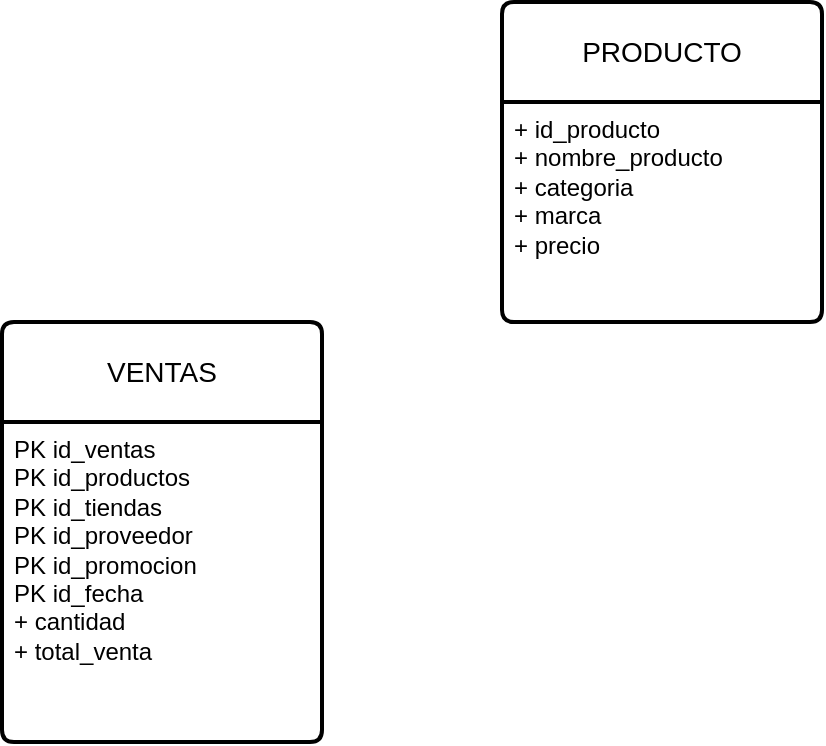 <mxfile version="28.2.7">
  <diagram id="xR7kt0VEdy6GJTey97oo" name="Página-1">
    <mxGraphModel dx="1426" dy="743" grid="1" gridSize="10" guides="1" tooltips="1" connect="1" arrows="1" fold="1" page="1" pageScale="1" pageWidth="827" pageHeight="1169" math="0" shadow="0">
      <root>
        <mxCell id="0" />
        <mxCell id="1" parent="0" />
        <mxCell id="e1UbRBEiO8uX84VKru8T-62" value="VENTAS" style="swimlane;childLayout=stackLayout;horizontal=1;startSize=50;horizontalStack=0;rounded=1;fontSize=14;fontStyle=0;strokeWidth=2;resizeParent=0;resizeLast=1;shadow=0;dashed=0;align=center;arcSize=4;whiteSpace=wrap;html=1;" vertex="1" parent="1">
          <mxGeometry x="330" y="220" width="160" height="210" as="geometry" />
        </mxCell>
        <mxCell id="e1UbRBEiO8uX84VKru8T-63" value="PK id_ventas&lt;br&gt;PK id_productos&lt;br&gt;PK id_tiendas&lt;div&gt;PK id_proveedor&lt;/div&gt;&lt;div&gt;PK id_promocion&lt;/div&gt;&lt;div&gt;PK id_fecha&lt;/div&gt;&lt;div&gt;+ cantidad&lt;/div&gt;&lt;div&gt;+ total_venta&lt;br&gt;&lt;div&gt;&lt;br&gt;&lt;/div&gt;&lt;/div&gt;" style="align=left;strokeColor=none;fillColor=none;spacingLeft=4;spacingRight=4;fontSize=12;verticalAlign=top;resizable=0;rotatable=0;part=1;html=1;whiteSpace=wrap;" vertex="1" parent="e1UbRBEiO8uX84VKru8T-62">
          <mxGeometry y="50" width="160" height="160" as="geometry" />
        </mxCell>
        <mxCell id="e1UbRBEiO8uX84VKru8T-69" value="PRODUCTO" style="swimlane;childLayout=stackLayout;horizontal=1;startSize=50;horizontalStack=0;rounded=1;fontSize=14;fontStyle=0;strokeWidth=2;resizeParent=0;resizeLast=1;shadow=0;dashed=0;align=center;arcSize=4;whiteSpace=wrap;html=1;" vertex="1" parent="1">
          <mxGeometry x="580" y="60" width="160" height="160" as="geometry" />
        </mxCell>
        <mxCell id="e1UbRBEiO8uX84VKru8T-70" value="+ id_producto&lt;br&gt;+ nombre_producto&lt;br&gt;+ categoria&lt;div&gt;+ marca&lt;/div&gt;&lt;div&gt;+ precio&lt;/div&gt;&lt;div&gt;&lt;br&gt;&lt;/div&gt;" style="align=left;strokeColor=none;fillColor=none;spacingLeft=4;spacingRight=4;fontSize=12;verticalAlign=top;resizable=0;rotatable=0;part=1;html=1;whiteSpace=wrap;" vertex="1" parent="e1UbRBEiO8uX84VKru8T-69">
          <mxGeometry y="50" width="160" height="110" as="geometry" />
        </mxCell>
      </root>
    </mxGraphModel>
  </diagram>
</mxfile>
